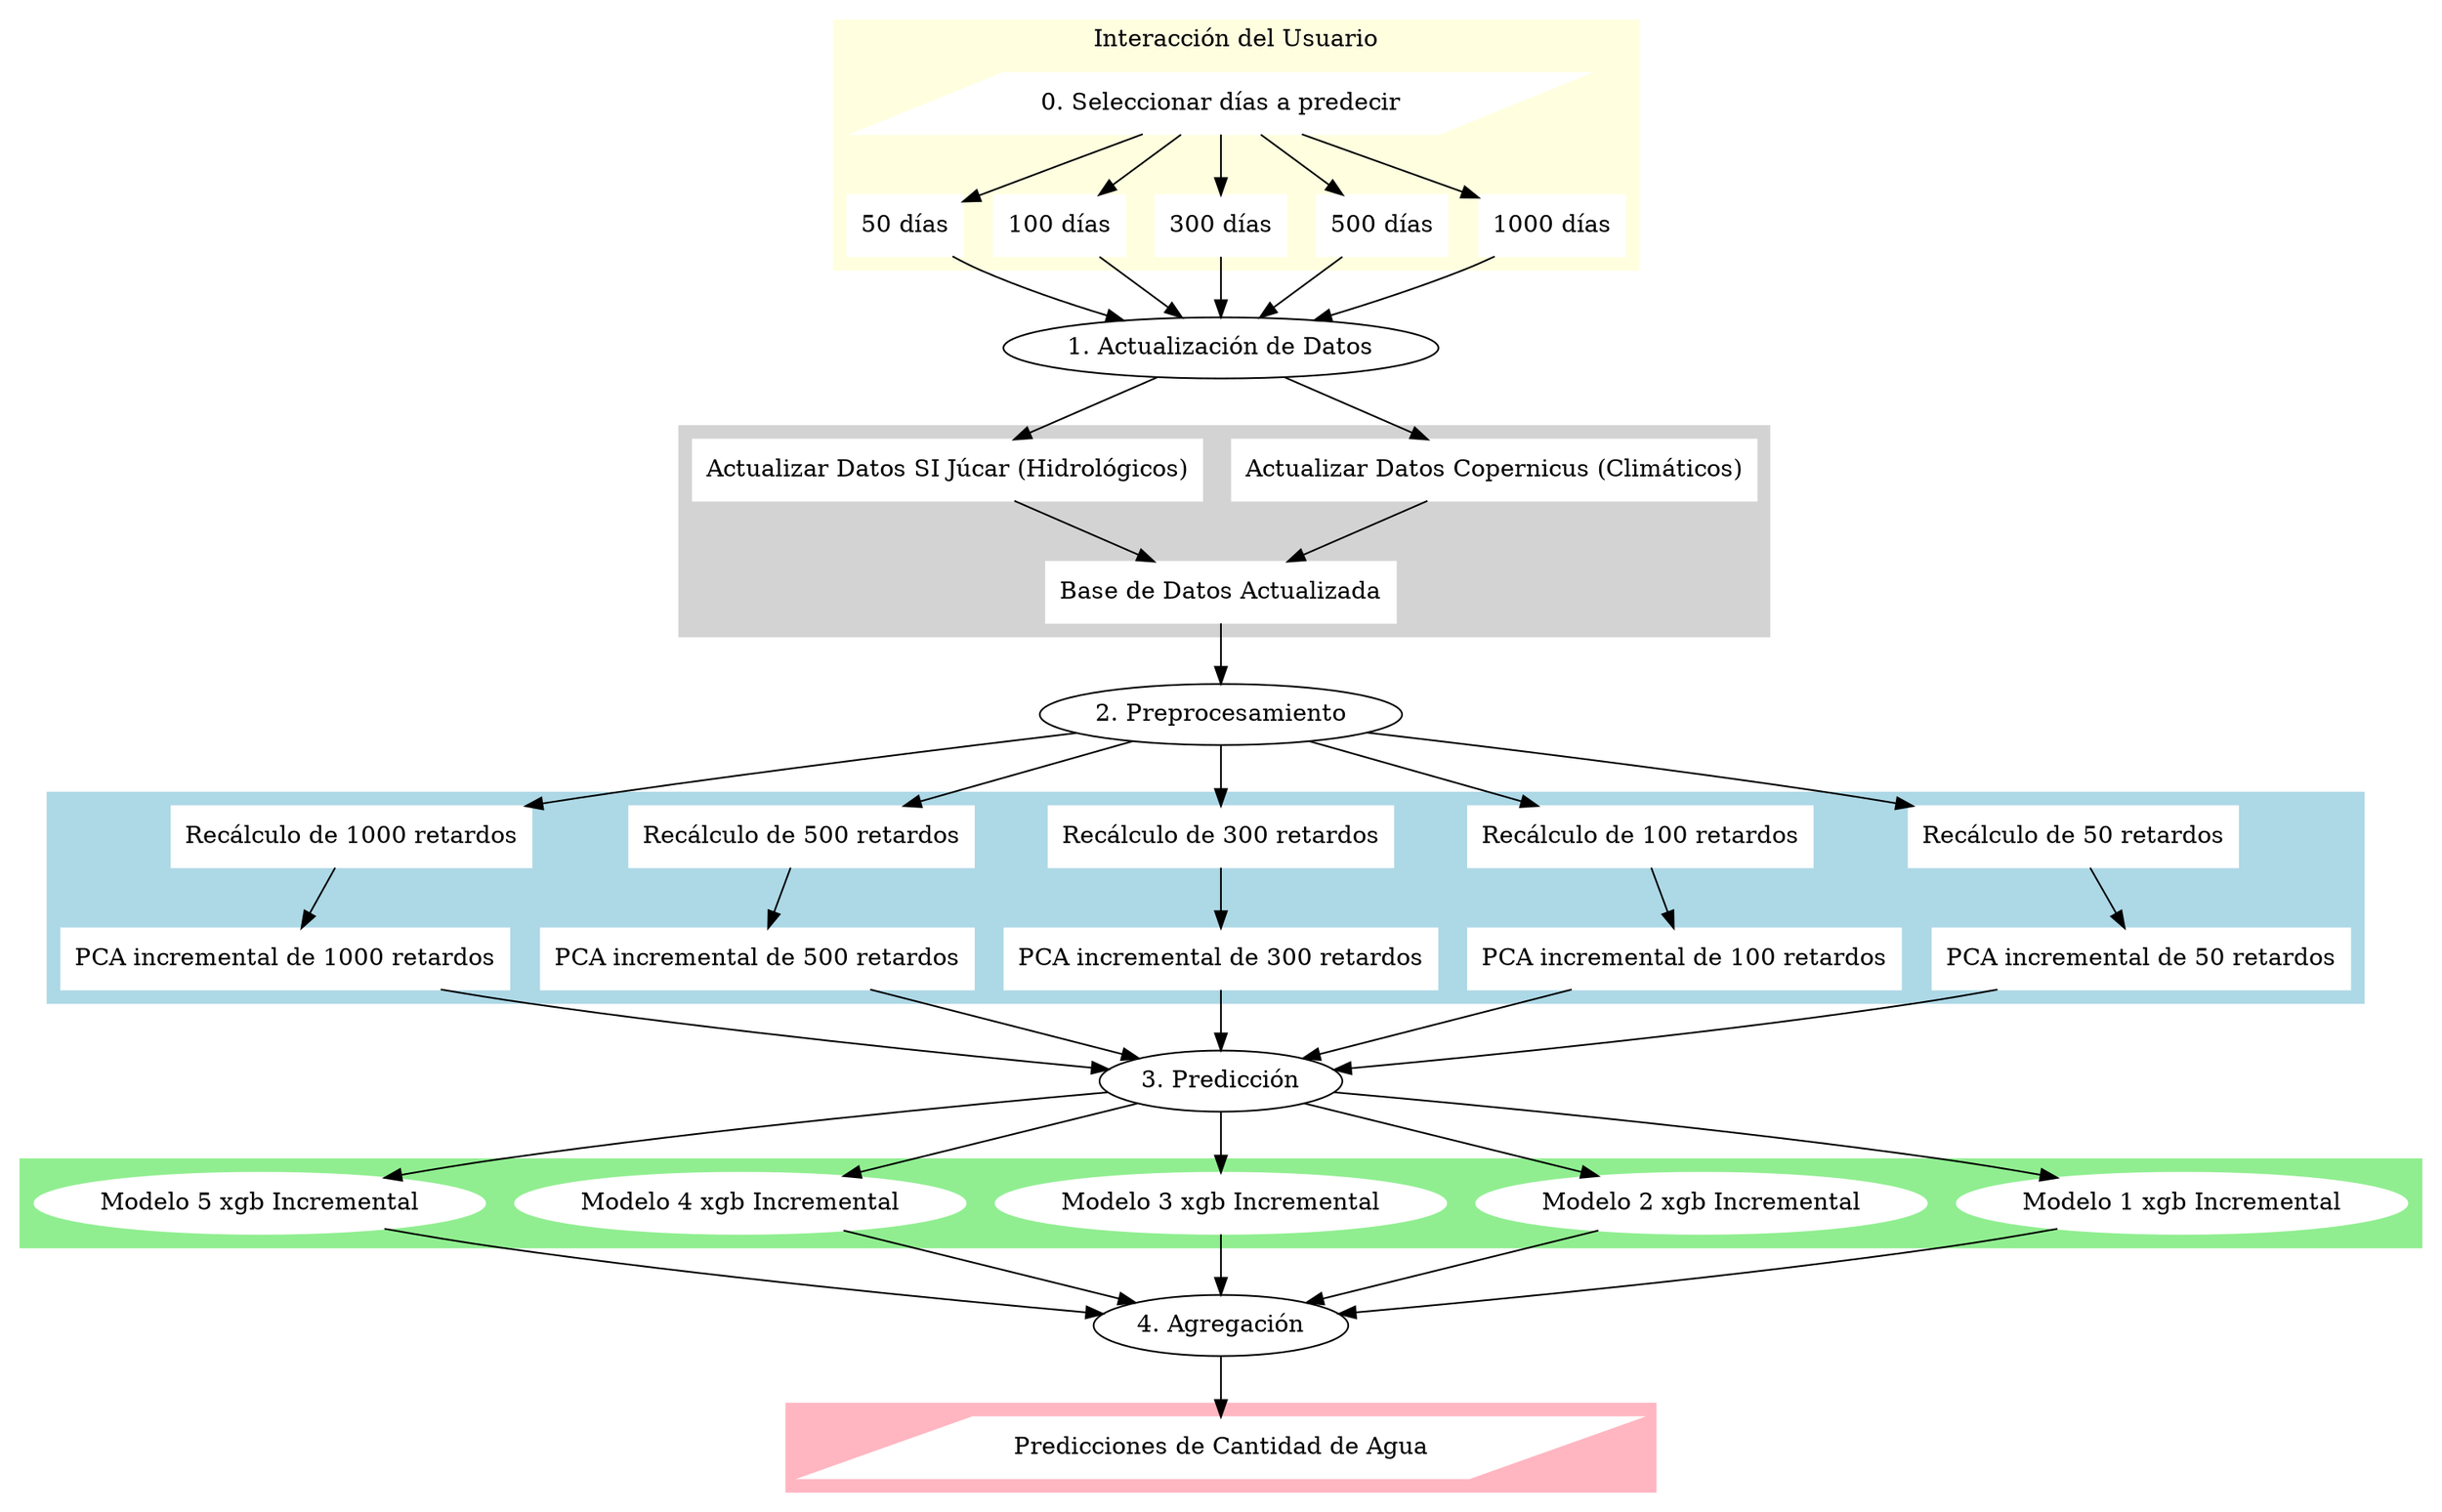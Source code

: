 digraph G {
  
  //rankdir=LR; // Orientación horizontal

   subgraph cluster_user_input {
    style=filled;
    color=lightyellow;
    node [style=filled,color=white, shape=box];
    "0. Seleccionar días a predecir" [shape=parallelogram];
    "50 días";
    "100 días";
    "300 días";
    "500 días";
    "1000 días";
    "0. Seleccionar días a predecir" -> "50 días";
    "0. Seleccionar días a predecir" -> "300 días";
    "0. Seleccionar días a predecir" -> "100 días";
    "0. Seleccionar días a predecir" -> "500 días";
    "0. Seleccionar días a predecir" -> "1000 días";
    label = "Interacción del Usuario";
  }

  // Subgrafo de la actualización de datos
  subgraph cluster_data_update {
    style=filled;
    color=lightgrey;
    node [style=filled,color=white, shape=box];
    "Actualizar Datos Copernicus (Climáticos)";
    "Actualizar Datos SI Júcar (Hidrológicos)";
    "Base de Datos Actualizada";
    "Actualizar Datos Copernicus (Climáticos)" -> "Base de Datos Actualizada";
    "Actualizar Datos SI Júcar (Hidrológicos)" -> "Base de Datos Actualizada";
  }

  subgraph cluster_preprocessing {
    style=filled;
    color=lightblue;
    node [style=filled,color=white, shape=box];
     "Recálculo de 50 retardos";
 "Recálculo de 100 retardos";
"Recálculo de 300 retardos";
 "Recálculo de 500 retardos";
 "Recálculo de 1000 retardos";
  "PCA incremental de 50 retardos";
 "PCA incremental de 100 retardos";
"PCA incremental de 300 retardos";
 "PCA incremental de 500 retardos";
 "PCA incremental de 1000 retardos";
  "Recálculo de 50 retardos" -> "PCA incremental de 50 retardos";
 "Recálculo de 100 retardos" -> "PCA incremental de 100 retardos";
"Recálculo de 300 retardos" -> "PCA incremental de 300 retardos";
 "Recálculo de 500 retardos" -> "PCA incremental de 500 retardos";
 "Recálculo de 1000 retardos" -> "PCA incremental de 1000 retardos";
  }

  subgraph cluster_model_training {
    style=filled;
    color=lightgreen;
    node [style=filled,color=white, shape=box];
    "Modelo 1 xgb Incremental" [shape=ellipse];
    "Modelo 2 xgb Incremental" [shape=ellipse];
    "Modelo 3 xgb Incremental" [shape=ellipse];
    "Modelo 4 xgb Incremental" [shape=ellipse];
    "Modelo 5 xgb Incremental" [shape=ellipse];
  }

  subgraph cluster_output {
    style=filled;
    color=lightpink;
    node [style=filled,color=white, shape=box];
    "Predicciones de Cantidad de Agua" [shape=parallelogram];
  }

  // Conexiones principales
  //"Seleccionar días a predecir" -> "Actualizar Datos Copernicus (Climáticos)";
  "Base de Datos Actualizada" -> "2. Preprocesamiento";
  "2. Preprocesamiento" -> "Recálculo de 50 retardos"
  "2. Preprocesamiento" -> "Recálculo de 100 retardos"
  "2. Preprocesamiento" -> "Recálculo de 300 retardos"
  "2. Preprocesamiento" -> "Recálculo de 500 retardos"
    "2. Preprocesamiento" -> "Recálculo de 1000 retardos"
"3. Predicción"-> "Modelo 1 xgb Incremental";
 "3. Predicción"-> "Modelo 2 xgb Incremental";
 "3. Predicción"-> "Modelo 3 xgb Incremental";
  "3. Predicción" -> "Modelo 4 xgb Incremental";
  "3. Predicción" -> "Modelo 5 xgb Incremental";
   "PCA incremental de 50 retardos"-> "3. Predicción";
  "PCA incremental de 100 retardos"-> "3. Predicción";
  "PCA incremental de 300 retardos"-> "3. Predicción";
  "PCA incremental de 500 retardos"-> "3. Predicción";
  "PCA incremental de 1000 retardos"-> "3. Predicción";
  "Modelo 1 xgb Incremental" -> "4. Agregación";
  "Modelo 2 xgb Incremental" -> "4. Agregación";
  "Modelo 3 xgb Incremental" -> "4. Agregación";
  "Modelo 4 xgb Incremental" -> "4. Agregación";
  "Modelo 5 xgb Incremental" -> "4. Agregación";
  "4. Agregación" -> "Predicciones de Cantidad de Agua";
  // Conexiones desde las elecciones del usuario a la caja principal de actualización
  "50 días" -> "1. Actualización de Datos";
  "300 días" -> "1. Actualización de Datos";
  "100 días" -> "1. Actualización de Datos";
  "500 días" -> "1. Actualización de Datos";
  "1000 días" -> "1. Actualización de Datos";

  // Conexión interna de la caja de actualización con su contenido
  "1. Actualización de Datos" -> "Actualizar Datos Copernicus (Climáticos)";
  "1. Actualización de Datos" -> "Actualizar Datos SI Júcar (Hidrológicos)";
}
